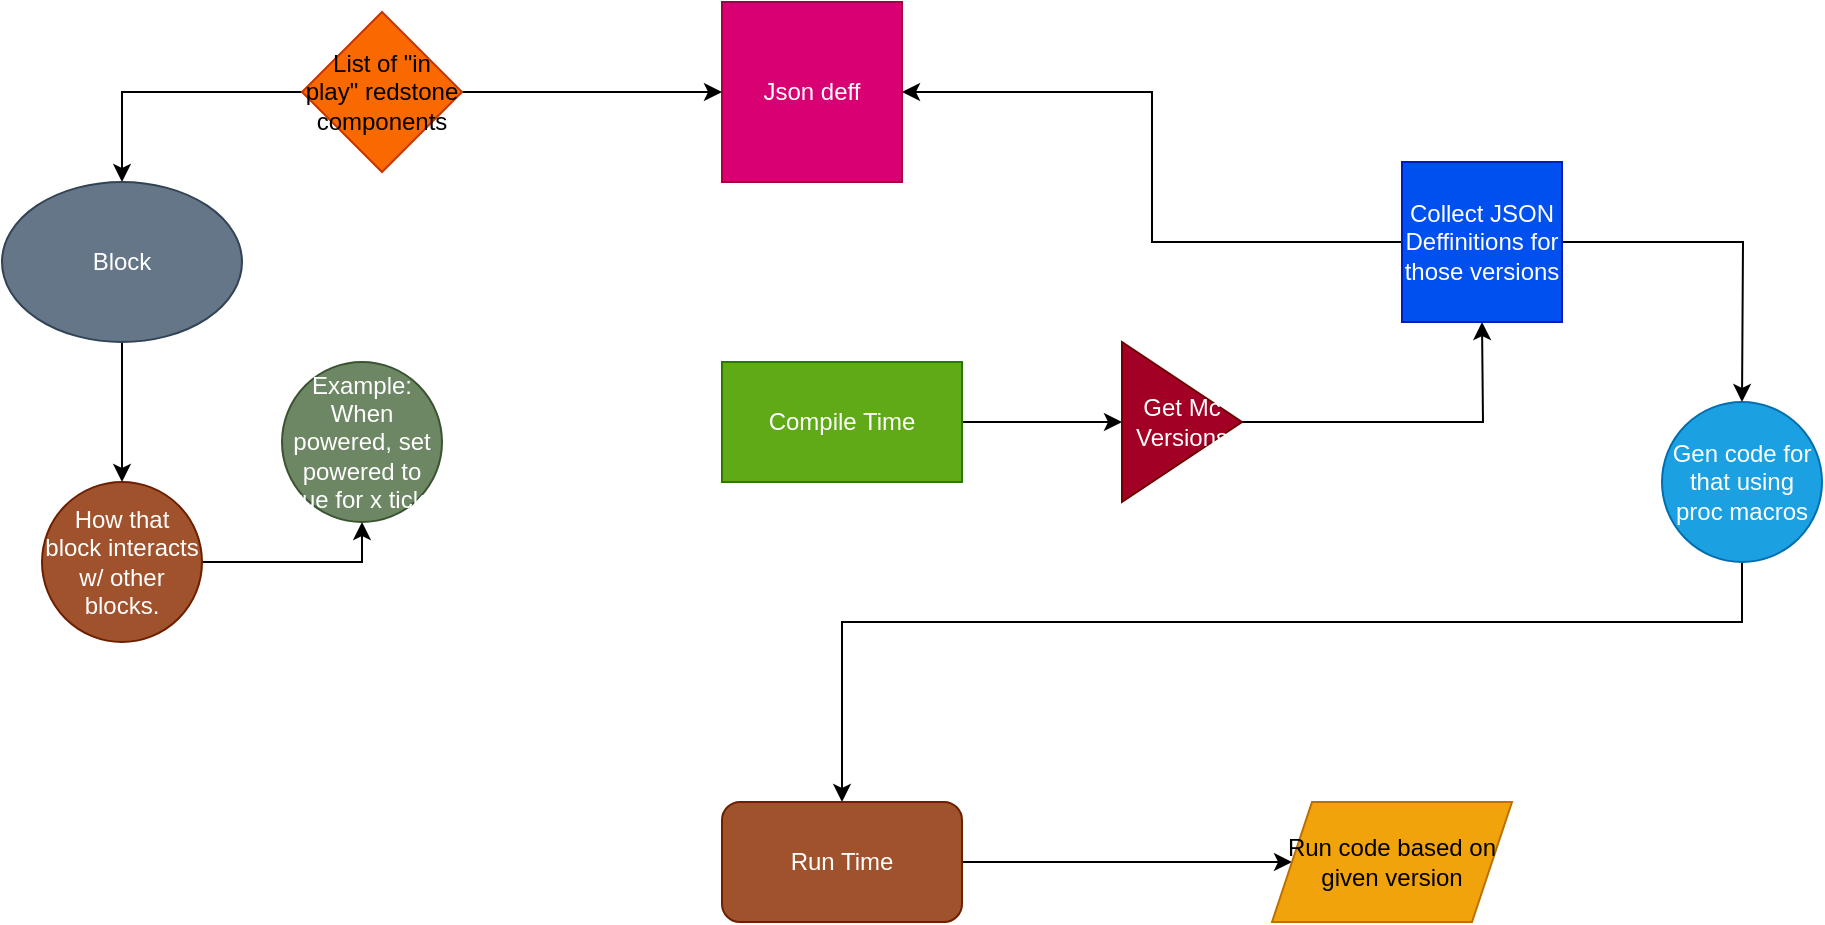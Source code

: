<mxfile version="20.8.16" type="device"><diagram name="Page-1" id="e2CQaRn5nuG3dfMJusml"><mxGraphModel dx="2049" dy="1206" grid="1" gridSize="10" guides="1" tooltips="1" connect="1" arrows="1" fold="1" page="1" pageScale="1" pageWidth="1600" pageHeight="1200" math="0" shadow="0"><root><mxCell id="0"/><mxCell id="1" parent="0"/><mxCell id="AWsTiloyLfhB5x1AZks2-5" style="edgeStyle=orthogonalEdgeStyle;rounded=0;orthogonalLoop=1;jettySize=auto;html=1;entryX=0;entryY=0.5;entryDx=0;entryDy=0;" edge="1" parent="1" source="AWsTiloyLfhB5x1AZks2-1" target="AWsTiloyLfhB5x1AZks2-2"><mxGeometry relative="1" as="geometry"/></mxCell><mxCell id="AWsTiloyLfhB5x1AZks2-1" value="Compile Time" style="rounded=0;whiteSpace=wrap;html=1;fillColor=#60a917;fontColor=#ffffff;strokeColor=#2D7600;" vertex="1" parent="1"><mxGeometry x="705" y="620" width="120" height="60" as="geometry"/></mxCell><mxCell id="AWsTiloyLfhB5x1AZks2-6" style="edgeStyle=orthogonalEdgeStyle;rounded=0;orthogonalLoop=1;jettySize=auto;html=1;" edge="1" parent="1" source="AWsTiloyLfhB5x1AZks2-2"><mxGeometry relative="1" as="geometry"><mxPoint x="1085.0" y="600.0" as="targetPoint"/></mxGeometry></mxCell><mxCell id="AWsTiloyLfhB5x1AZks2-2" value="Get Mc Versions" style="triangle;whiteSpace=wrap;html=1;fillColor=#a20025;fontColor=#ffffff;strokeColor=#6F0000;" vertex="1" parent="1"><mxGeometry x="905" y="610" width="60" height="80" as="geometry"/></mxCell><mxCell id="AWsTiloyLfhB5x1AZks2-8" style="edgeStyle=orthogonalEdgeStyle;rounded=0;orthogonalLoop=1;jettySize=auto;html=1;" edge="1" parent="1" source="AWsTiloyLfhB5x1AZks2-7"><mxGeometry relative="1" as="geometry"><mxPoint x="1215.0" y="640.0" as="targetPoint"/></mxGeometry></mxCell><mxCell id="AWsTiloyLfhB5x1AZks2-11" style="edgeStyle=orthogonalEdgeStyle;rounded=0;orthogonalLoop=1;jettySize=auto;html=1;entryX=1;entryY=0.5;entryDx=0;entryDy=0;" edge="1" parent="1" source="AWsTiloyLfhB5x1AZks2-7" target="AWsTiloyLfhB5x1AZks2-10"><mxGeometry relative="1" as="geometry"/></mxCell><mxCell id="AWsTiloyLfhB5x1AZks2-7" value="Collect JSON Deffinitions for those versions" style="whiteSpace=wrap;html=1;aspect=fixed;fillColor=#0050ef;fontColor=#ffffff;strokeColor=#001DBC;" vertex="1" parent="1"><mxGeometry x="1045" y="520" width="80" height="80" as="geometry"/></mxCell><mxCell id="AWsTiloyLfhB5x1AZks2-22" style="edgeStyle=orthogonalEdgeStyle;rounded=0;orthogonalLoop=1;jettySize=auto;html=1;" edge="1" parent="1" source="AWsTiloyLfhB5x1AZks2-9" target="AWsTiloyLfhB5x1AZks2-21"><mxGeometry relative="1" as="geometry"><Array as="points"><mxPoint x="1215" y="750"/><mxPoint x="765" y="750"/></Array></mxGeometry></mxCell><mxCell id="AWsTiloyLfhB5x1AZks2-9" value="Gen code for that using proc macros" style="ellipse;whiteSpace=wrap;html=1;aspect=fixed;fillColor=#1ba1e2;fontColor=#ffffff;strokeColor=#006EAF;" vertex="1" parent="1"><mxGeometry x="1175" y="640" width="80" height="80" as="geometry"/></mxCell><mxCell id="AWsTiloyLfhB5x1AZks2-10" value="Json deff" style="whiteSpace=wrap;html=1;aspect=fixed;fillColor=#d80073;fontColor=#ffffff;strokeColor=#A50040;" vertex="1" parent="1"><mxGeometry x="705" y="440" width="90" height="90" as="geometry"/></mxCell><mxCell id="AWsTiloyLfhB5x1AZks2-13" style="edgeStyle=orthogonalEdgeStyle;rounded=0;orthogonalLoop=1;jettySize=auto;html=1;entryX=0;entryY=0.5;entryDx=0;entryDy=0;" edge="1" parent="1" source="AWsTiloyLfhB5x1AZks2-12" target="AWsTiloyLfhB5x1AZks2-10"><mxGeometry relative="1" as="geometry"/></mxCell><mxCell id="AWsTiloyLfhB5x1AZks2-15" style="edgeStyle=orthogonalEdgeStyle;rounded=0;orthogonalLoop=1;jettySize=auto;html=1;entryX=0.5;entryY=0;entryDx=0;entryDy=0;" edge="1" parent="1" source="AWsTiloyLfhB5x1AZks2-12" target="AWsTiloyLfhB5x1AZks2-14"><mxGeometry relative="1" as="geometry"/></mxCell><mxCell id="AWsTiloyLfhB5x1AZks2-12" value="List of &quot;in play&quot; redstone components" style="rhombus;whiteSpace=wrap;html=1;fillColor=#fa6800;fontColor=#000000;strokeColor=#C73500;" vertex="1" parent="1"><mxGeometry x="495" y="445" width="80" height="80" as="geometry"/></mxCell><mxCell id="AWsTiloyLfhB5x1AZks2-17" style="edgeStyle=orthogonalEdgeStyle;rounded=0;orthogonalLoop=1;jettySize=auto;html=1;" edge="1" parent="1" source="AWsTiloyLfhB5x1AZks2-14" target="AWsTiloyLfhB5x1AZks2-16"><mxGeometry relative="1" as="geometry"/></mxCell><mxCell id="AWsTiloyLfhB5x1AZks2-14" value="Block" style="ellipse;whiteSpace=wrap;html=1;fillColor=#647687;fontColor=#ffffff;strokeColor=#314354;" vertex="1" parent="1"><mxGeometry x="345" y="530" width="120" height="80" as="geometry"/></mxCell><mxCell id="AWsTiloyLfhB5x1AZks2-20" style="edgeStyle=orthogonalEdgeStyle;rounded=0;orthogonalLoop=1;jettySize=auto;html=1;entryX=0.5;entryY=1;entryDx=0;entryDy=0;" edge="1" parent="1" source="AWsTiloyLfhB5x1AZks2-16" target="AWsTiloyLfhB5x1AZks2-18"><mxGeometry relative="1" as="geometry"/></mxCell><mxCell id="AWsTiloyLfhB5x1AZks2-16" value="How that block interacts w/ other blocks." style="ellipse;whiteSpace=wrap;html=1;aspect=fixed;fillColor=#a0522d;fontColor=#ffffff;strokeColor=#6D1F00;" vertex="1" parent="1"><mxGeometry x="365" y="680" width="80" height="80" as="geometry"/></mxCell><mxCell id="AWsTiloyLfhB5x1AZks2-18" value="Example:&lt;br&gt;When powered, set powered to true for x ticks" style="ellipse;whiteSpace=wrap;html=1;aspect=fixed;fillColor=#6d8764;fontColor=#ffffff;strokeColor=#3A5431;" vertex="1" parent="1"><mxGeometry x="485" y="620" width="80" height="80" as="geometry"/></mxCell><mxCell id="AWsTiloyLfhB5x1AZks2-23" style="edgeStyle=orthogonalEdgeStyle;rounded=0;orthogonalLoop=1;jettySize=auto;html=1;" edge="1" parent="1" source="AWsTiloyLfhB5x1AZks2-21"><mxGeometry relative="1" as="geometry"><mxPoint x="990.0" y="870" as="targetPoint"/></mxGeometry></mxCell><mxCell id="AWsTiloyLfhB5x1AZks2-21" value="Run Time" style="rounded=1;whiteSpace=wrap;html=1;fillColor=#a0522d;fontColor=#ffffff;strokeColor=#6D1F00;" vertex="1" parent="1"><mxGeometry x="705" y="840" width="120" height="60" as="geometry"/></mxCell><mxCell id="AWsTiloyLfhB5x1AZks2-24" value="Run code based on given version" style="shape=parallelogram;perimeter=parallelogramPerimeter;whiteSpace=wrap;html=1;fixedSize=1;fillColor=#f0a30a;strokeColor=#BD7000;fontColor=#000000;" vertex="1" parent="1"><mxGeometry x="980" y="840" width="120" height="60" as="geometry"/></mxCell></root></mxGraphModel></diagram></mxfile>